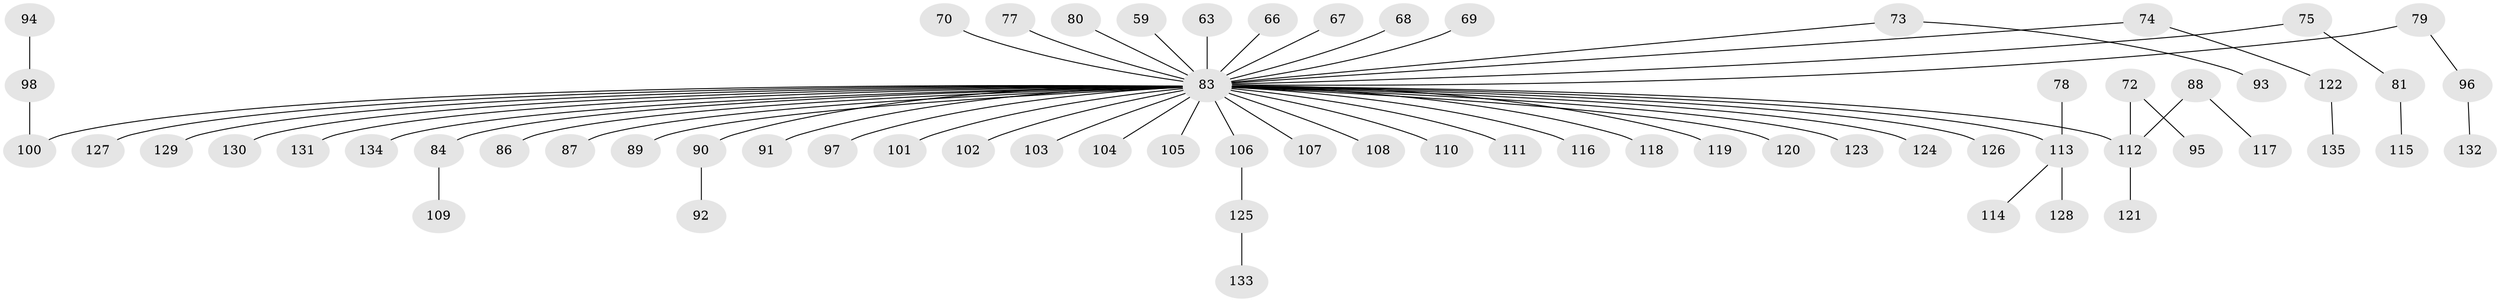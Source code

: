 // original degree distribution, {5: 0.037037037037037035, 4: 0.05185185185185185, 3: 0.13333333333333333, 7: 0.022222222222222223, 6: 0.014814814814814815, 2: 0.2074074074074074, 1: 0.5333333333333333}
// Generated by graph-tools (version 1.1) at 2025/52/03/09/25 04:52:43]
// undirected, 67 vertices, 66 edges
graph export_dot {
graph [start="1"]
  node [color=gray90,style=filled];
  59;
  63;
  66;
  67;
  68;
  69;
  70;
  72 [super="+57"];
  73;
  74;
  75;
  77;
  78;
  79;
  80;
  81;
  83 [super="+19+65+42+60+52+61+71+27+51+58+46+64+56+82"];
  84;
  86;
  87;
  88;
  89;
  90 [super="+15"];
  91;
  92;
  93;
  94;
  95;
  96;
  97;
  98 [super="+85"];
  100 [super="+99"];
  101;
  102;
  103;
  104;
  105;
  106;
  107;
  108;
  109;
  110;
  111;
  112 [super="+53"];
  113 [super="+38+54+62+76+43+47"];
  114;
  115;
  116;
  117;
  118;
  119;
  120;
  121;
  122;
  123;
  124;
  125;
  126;
  127;
  128;
  129;
  130;
  131;
  132;
  133;
  134;
  135;
  59 -- 83;
  63 -- 83;
  66 -- 83;
  67 -- 83;
  68 -- 83;
  69 -- 83;
  70 -- 83;
  72 -- 95;
  72 -- 112;
  73 -- 93;
  73 -- 83;
  74 -- 122;
  74 -- 83;
  75 -- 81;
  75 -- 83;
  77 -- 83;
  78 -- 113;
  79 -- 96;
  79 -- 83;
  80 -- 83;
  81 -- 115;
  83 -- 107;
  83 -- 129;
  83 -- 130;
  83 -- 134;
  83 -- 84;
  83 -- 86;
  83 -- 89;
  83 -- 90;
  83 -- 91;
  83 -- 102;
  83 -- 103;
  83 -- 106;
  83 -- 113;
  83 -- 116;
  83 -- 118;
  83 -- 119;
  83 -- 123;
  83 -- 127;
  83 -- 97;
  83 -- 131;
  83 -- 108;
  83 -- 124;
  83 -- 111;
  83 -- 101;
  83 -- 126;
  83 -- 112;
  83 -- 100;
  83 -- 104;
  83 -- 105;
  83 -- 120;
  83 -- 110;
  83 -- 87;
  84 -- 109;
  88 -- 117;
  88 -- 112;
  90 -- 92;
  94 -- 98;
  96 -- 132;
  98 -- 100;
  106 -- 125;
  112 -- 121;
  113 -- 128;
  113 -- 114;
  122 -- 135;
  125 -- 133;
}
